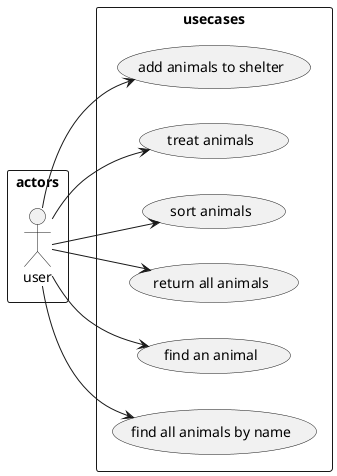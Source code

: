 @startuml
left to right direction

rectangle actors {
:user:
}

rectangle usecases {
(add animals to shelter) as add
(treat animals) as treat
(sort animals) as sort
(return all animals) as getall
(find an animal) as get
(find all animals by name) as getname
}

user --> add
user --> treat
user --> sort
user --> getall
user --> get
user --> getname

@enduml